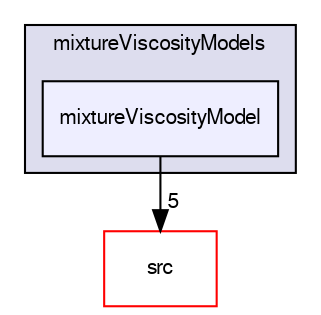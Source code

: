 digraph "applications/solvers/multiphase/driftFluxFoam/mixtureViscosityModels/mixtureViscosityModel" {
  bgcolor=transparent;
  compound=true
  node [ fontsize="10", fontname="FreeSans"];
  edge [ labelfontsize="10", labelfontname="FreeSans"];
  subgraph clusterdir_86eef1904a5ad7add78c6b09bd981540 {
    graph [ bgcolor="#ddddee", pencolor="black", label="mixtureViscosityModels" fontname="FreeSans", fontsize="10", URL="dir_86eef1904a5ad7add78c6b09bd981540.html"]
  dir_ac40645327a114f12c472209a62f12a1 [shape=box, label="mixtureViscosityModel", style="filled", fillcolor="#eeeeff", pencolor="black", URL="dir_ac40645327a114f12c472209a62f12a1.html"];
  }
  dir_68267d1309a1af8e8297ef4c3efbcdba [shape=box label="src" color="red" URL="dir_68267d1309a1af8e8297ef4c3efbcdba.html"];
  dir_ac40645327a114f12c472209a62f12a1->dir_68267d1309a1af8e8297ef4c3efbcdba [headlabel="5", labeldistance=1.5 headhref="dir_000147_000577.html"];
}
